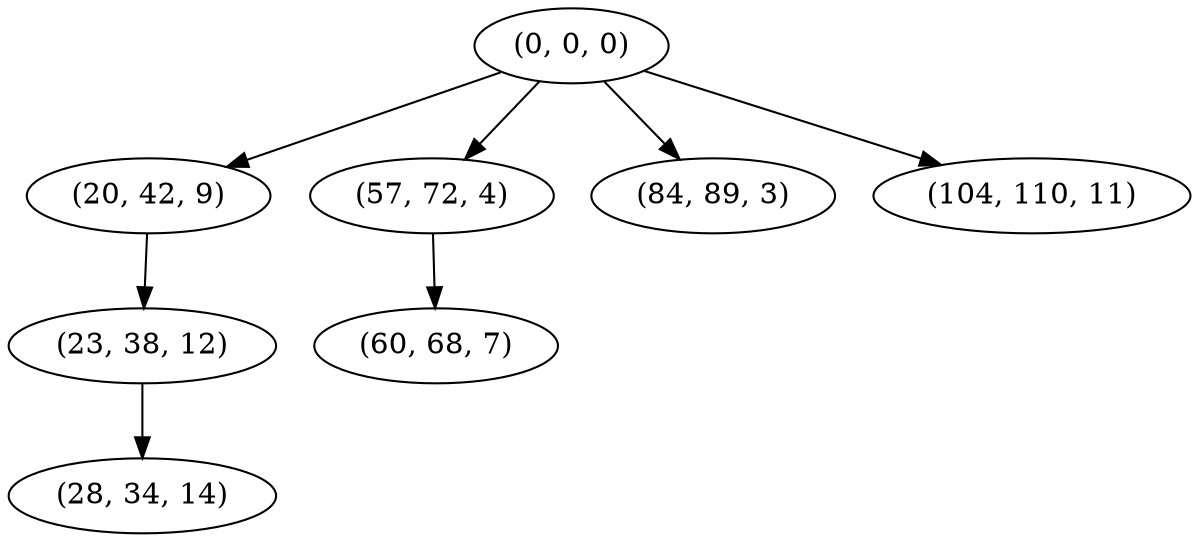 digraph tree {
    "(0, 0, 0)";
    "(20, 42, 9)";
    "(23, 38, 12)";
    "(28, 34, 14)";
    "(57, 72, 4)";
    "(60, 68, 7)";
    "(84, 89, 3)";
    "(104, 110, 11)";
    "(0, 0, 0)" -> "(20, 42, 9)";
    "(0, 0, 0)" -> "(57, 72, 4)";
    "(0, 0, 0)" -> "(84, 89, 3)";
    "(0, 0, 0)" -> "(104, 110, 11)";
    "(20, 42, 9)" -> "(23, 38, 12)";
    "(23, 38, 12)" -> "(28, 34, 14)";
    "(57, 72, 4)" -> "(60, 68, 7)";
}
